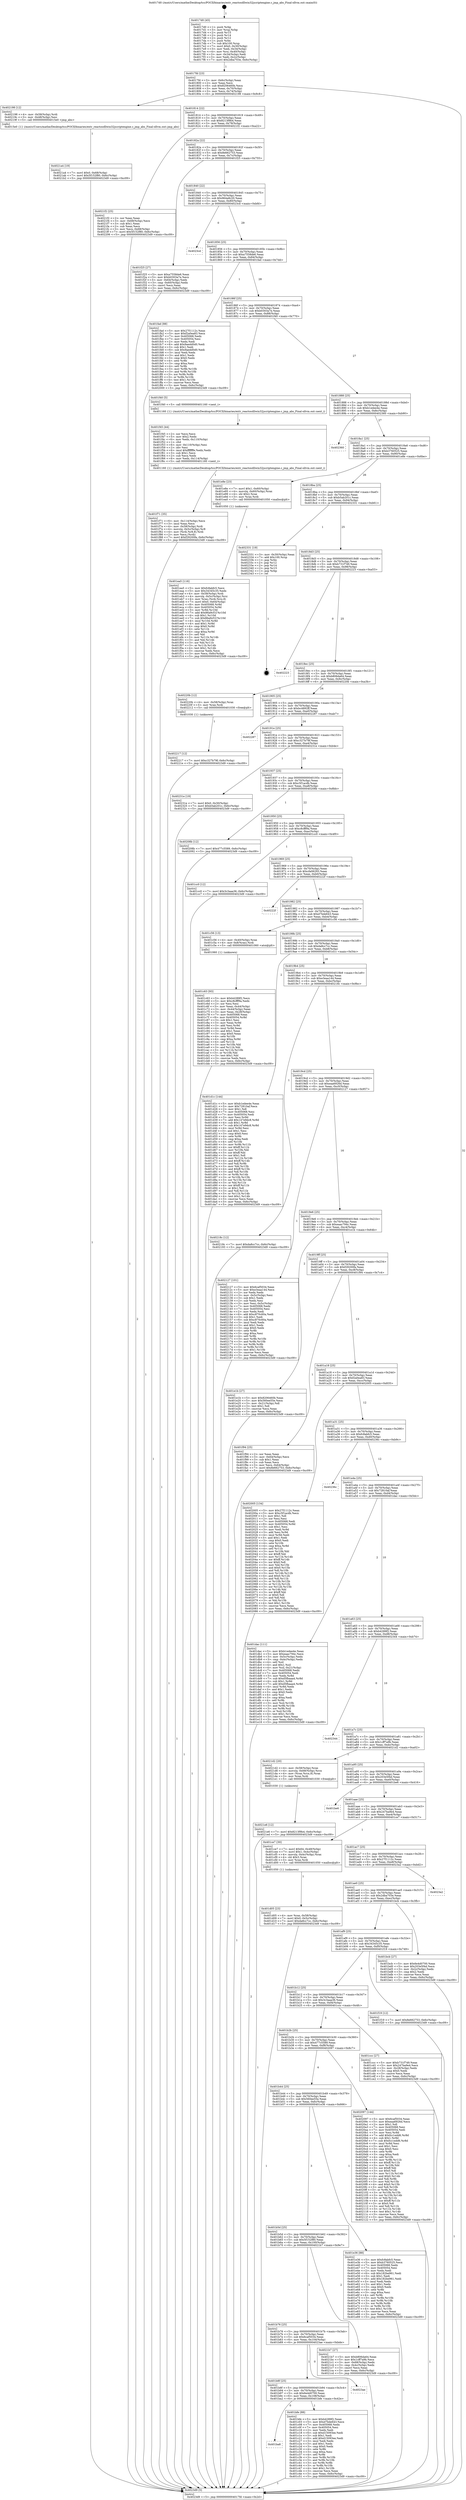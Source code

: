 digraph "0x4017d0" {
  label = "0x4017d0 (/mnt/c/Users/mathe/Desktop/tcc/POCII/binaries/extr_reactosdllwin32jscriptengine.c_jmp_abs_Final-ollvm.out::main(0))"
  labelloc = "t"
  node[shape=record]

  Entry [label="",width=0.3,height=0.3,shape=circle,fillcolor=black,style=filled]
  "0x4017fd" [label="{
     0x4017fd [23]\l
     | [instrs]\l
     &nbsp;&nbsp;0x4017fd \<+3\>: mov -0x6c(%rbp),%eax\l
     &nbsp;&nbsp;0x401800 \<+2\>: mov %eax,%ecx\l
     &nbsp;&nbsp;0x401802 \<+6\>: sub $0x8206460b,%ecx\l
     &nbsp;&nbsp;0x401808 \<+3\>: mov %eax,-0x70(%rbp)\l
     &nbsp;&nbsp;0x40180b \<+3\>: mov %ecx,-0x74(%rbp)\l
     &nbsp;&nbsp;0x40180e \<+6\>: je 0000000000402198 \<main+0x9c8\>\l
  }"]
  "0x402198" [label="{
     0x402198 [12]\l
     | [instrs]\l
     &nbsp;&nbsp;0x402198 \<+4\>: mov -0x58(%rbp),%rdi\l
     &nbsp;&nbsp;0x40219c \<+3\>: mov -0x48(%rbp),%esi\l
     &nbsp;&nbsp;0x40219f \<+5\>: call 00000000004015e0 \<jmp_abs\>\l
     | [calls]\l
     &nbsp;&nbsp;0x4015e0 \{1\} (/mnt/c/Users/mathe/Desktop/tcc/POCII/binaries/extr_reactosdllwin32jscriptengine.c_jmp_abs_Final-ollvm.out::jmp_abs)\l
  }"]
  "0x401814" [label="{
     0x401814 [22]\l
     | [instrs]\l
     &nbsp;&nbsp;0x401814 \<+5\>: jmp 0000000000401819 \<main+0x49\>\l
     &nbsp;&nbsp;0x401819 \<+3\>: mov -0x70(%rbp),%eax\l
     &nbsp;&nbsp;0x40181c \<+5\>: sub $0x8213f9b4,%eax\l
     &nbsp;&nbsp;0x401821 \<+3\>: mov %eax,-0x78(%rbp)\l
     &nbsp;&nbsp;0x401824 \<+6\>: je 00000000004021f2 \<main+0xa22\>\l
  }"]
  Exit [label="",width=0.3,height=0.3,shape=circle,fillcolor=black,style=filled,peripheries=2]
  "0x4021f2" [label="{
     0x4021f2 [25]\l
     | [instrs]\l
     &nbsp;&nbsp;0x4021f2 \<+2\>: xor %eax,%eax\l
     &nbsp;&nbsp;0x4021f4 \<+3\>: mov -0x68(%rbp),%ecx\l
     &nbsp;&nbsp;0x4021f7 \<+3\>: sub $0x1,%eax\l
     &nbsp;&nbsp;0x4021fa \<+2\>: sub %eax,%ecx\l
     &nbsp;&nbsp;0x4021fc \<+3\>: mov %ecx,-0x68(%rbp)\l
     &nbsp;&nbsp;0x4021ff \<+7\>: movl $0x5f152f80,-0x6c(%rbp)\l
     &nbsp;&nbsp;0x402206 \<+5\>: jmp 00000000004023d9 \<main+0xc09\>\l
  }"]
  "0x40182a" [label="{
     0x40182a [22]\l
     | [instrs]\l
     &nbsp;&nbsp;0x40182a \<+5\>: jmp 000000000040182f \<main+0x5f\>\l
     &nbsp;&nbsp;0x40182f \<+3\>: mov -0x70(%rbp),%eax\l
     &nbsp;&nbsp;0x401832 \<+5\>: sub $0x8e662753,%eax\l
     &nbsp;&nbsp;0x401837 \<+3\>: mov %eax,-0x7c(%rbp)\l
     &nbsp;&nbsp;0x40183a \<+6\>: je 0000000000401f25 \<main+0x755\>\l
  }"]
  "0x402217" [label="{
     0x402217 [12]\l
     | [instrs]\l
     &nbsp;&nbsp;0x402217 \<+7\>: movl $0xc327b79f,-0x6c(%rbp)\l
     &nbsp;&nbsp;0x40221e \<+5\>: jmp 00000000004023d9 \<main+0xc09\>\l
  }"]
  "0x401f25" [label="{
     0x401f25 [27]\l
     | [instrs]\l
     &nbsp;&nbsp;0x401f25 \<+5\>: mov $0xa7558de6,%eax\l
     &nbsp;&nbsp;0x401f2a \<+5\>: mov $0xb0303a7e,%ecx\l
     &nbsp;&nbsp;0x401f2f \<+3\>: mov -0x64(%rbp),%edx\l
     &nbsp;&nbsp;0x401f32 \<+3\>: cmp -0x60(%rbp),%edx\l
     &nbsp;&nbsp;0x401f35 \<+3\>: cmovl %ecx,%eax\l
     &nbsp;&nbsp;0x401f38 \<+3\>: mov %eax,-0x6c(%rbp)\l
     &nbsp;&nbsp;0x401f3b \<+5\>: jmp 00000000004023d9 \<main+0xc09\>\l
  }"]
  "0x401840" [label="{
     0x401840 [22]\l
     | [instrs]\l
     &nbsp;&nbsp;0x401840 \<+5\>: jmp 0000000000401845 \<main+0x75\>\l
     &nbsp;&nbsp;0x401845 \<+3\>: mov -0x70(%rbp),%eax\l
     &nbsp;&nbsp;0x401848 \<+5\>: sub $0x964a8c20,%eax\l
     &nbsp;&nbsp;0x40184d \<+3\>: mov %eax,-0x80(%rbp)\l
     &nbsp;&nbsp;0x401850 \<+6\>: je 00000000004023cd \<main+0xbfd\>\l
  }"]
  "0x4021e6" [label="{
     0x4021e6 [12]\l
     | [instrs]\l
     &nbsp;&nbsp;0x4021e6 \<+7\>: movl $0x8213f9b4,-0x6c(%rbp)\l
     &nbsp;&nbsp;0x4021ed \<+5\>: jmp 00000000004023d9 \<main+0xc09\>\l
  }"]
  "0x4023cd" [label="{
     0x4023cd\l
  }", style=dashed]
  "0x401856" [label="{
     0x401856 [25]\l
     | [instrs]\l
     &nbsp;&nbsp;0x401856 \<+5\>: jmp 000000000040185b \<main+0x8b\>\l
     &nbsp;&nbsp;0x40185b \<+3\>: mov -0x70(%rbp),%eax\l
     &nbsp;&nbsp;0x40185e \<+5\>: sub $0xa7558de6,%eax\l
     &nbsp;&nbsp;0x401863 \<+6\>: mov %eax,-0x84(%rbp)\l
     &nbsp;&nbsp;0x401869 \<+6\>: je 0000000000401fad \<main+0x7dd\>\l
  }"]
  "0x4021a4" [label="{
     0x4021a4 [19]\l
     | [instrs]\l
     &nbsp;&nbsp;0x4021a4 \<+7\>: movl $0x0,-0x68(%rbp)\l
     &nbsp;&nbsp;0x4021ab \<+7\>: movl $0x5f152f80,-0x6c(%rbp)\l
     &nbsp;&nbsp;0x4021b2 \<+5\>: jmp 00000000004023d9 \<main+0xc09\>\l
  }"]
  "0x401fad" [label="{
     0x401fad [88]\l
     | [instrs]\l
     &nbsp;&nbsp;0x401fad \<+5\>: mov $0x27f1112c,%eax\l
     &nbsp;&nbsp;0x401fb2 \<+5\>: mov $0xf2a0ea83,%ecx\l
     &nbsp;&nbsp;0x401fb7 \<+7\>: mov 0x405068,%edx\l
     &nbsp;&nbsp;0x401fbe \<+7\>: mov 0x405054,%esi\l
     &nbsp;&nbsp;0x401fc5 \<+2\>: mov %edx,%edi\l
     &nbsp;&nbsp;0x401fc7 \<+6\>: add $0x9aedd0d0,%edi\l
     &nbsp;&nbsp;0x401fcd \<+3\>: sub $0x1,%edi\l
     &nbsp;&nbsp;0x401fd0 \<+6\>: sub $0x9aedd0d0,%edi\l
     &nbsp;&nbsp;0x401fd6 \<+3\>: imul %edi,%edx\l
     &nbsp;&nbsp;0x401fd9 \<+3\>: and $0x1,%edx\l
     &nbsp;&nbsp;0x401fdc \<+3\>: cmp $0x0,%edx\l
     &nbsp;&nbsp;0x401fdf \<+4\>: sete %r8b\l
     &nbsp;&nbsp;0x401fe3 \<+3\>: cmp $0xa,%esi\l
     &nbsp;&nbsp;0x401fe6 \<+4\>: setl %r9b\l
     &nbsp;&nbsp;0x401fea \<+3\>: mov %r8b,%r10b\l
     &nbsp;&nbsp;0x401fed \<+3\>: and %r9b,%r10b\l
     &nbsp;&nbsp;0x401ff0 \<+3\>: xor %r9b,%r8b\l
     &nbsp;&nbsp;0x401ff3 \<+3\>: or %r8b,%r10b\l
     &nbsp;&nbsp;0x401ff6 \<+4\>: test $0x1,%r10b\l
     &nbsp;&nbsp;0x401ffa \<+3\>: cmovne %ecx,%eax\l
     &nbsp;&nbsp;0x401ffd \<+3\>: mov %eax,-0x6c(%rbp)\l
     &nbsp;&nbsp;0x402000 \<+5\>: jmp 00000000004023d9 \<main+0xc09\>\l
  }"]
  "0x40186f" [label="{
     0x40186f [25]\l
     | [instrs]\l
     &nbsp;&nbsp;0x40186f \<+5\>: jmp 0000000000401874 \<main+0xa4\>\l
     &nbsp;&nbsp;0x401874 \<+3\>: mov -0x70(%rbp),%eax\l
     &nbsp;&nbsp;0x401877 \<+5\>: sub $0xb0303a7e,%eax\l
     &nbsp;&nbsp;0x40187c \<+6\>: mov %eax,-0x88(%rbp)\l
     &nbsp;&nbsp;0x401882 \<+6\>: je 0000000000401f40 \<main+0x770\>\l
  }"]
  "0x401f71" [label="{
     0x401f71 [35]\l
     | [instrs]\l
     &nbsp;&nbsp;0x401f71 \<+6\>: mov -0x114(%rbp),%ecx\l
     &nbsp;&nbsp;0x401f77 \<+3\>: imul %eax,%ecx\l
     &nbsp;&nbsp;0x401f7a \<+4\>: mov -0x58(%rbp),%rdi\l
     &nbsp;&nbsp;0x401f7e \<+4\>: movslq -0x5c(%rbp),%r8\l
     &nbsp;&nbsp;0x401f82 \<+4\>: mov (%rdi,%r8,8),%rdi\l
     &nbsp;&nbsp;0x401f86 \<+2\>: mov %ecx,(%rdi)\l
     &nbsp;&nbsp;0x401f88 \<+7\>: movl $0xf29200fa,-0x6c(%rbp)\l
     &nbsp;&nbsp;0x401f8f \<+5\>: jmp 00000000004023d9 \<main+0xc09\>\l
  }"]
  "0x401f40" [label="{
     0x401f40 [5]\l
     | [instrs]\l
     &nbsp;&nbsp;0x401f40 \<+5\>: call 0000000000401160 \<next_i\>\l
     | [calls]\l
     &nbsp;&nbsp;0x401160 \{1\} (/mnt/c/Users/mathe/Desktop/tcc/POCII/binaries/extr_reactosdllwin32jscriptengine.c_jmp_abs_Final-ollvm.out::next_i)\l
  }"]
  "0x401888" [label="{
     0x401888 [25]\l
     | [instrs]\l
     &nbsp;&nbsp;0x401888 \<+5\>: jmp 000000000040188d \<main+0xbd\>\l
     &nbsp;&nbsp;0x40188d \<+3\>: mov -0x70(%rbp),%eax\l
     &nbsp;&nbsp;0x401890 \<+5\>: sub $0xb1edee4e,%eax\l
     &nbsp;&nbsp;0x401895 \<+6\>: mov %eax,-0x8c(%rbp)\l
     &nbsp;&nbsp;0x40189b \<+6\>: je 0000000000402360 \<main+0xb90\>\l
  }"]
  "0x401f45" [label="{
     0x401f45 [44]\l
     | [instrs]\l
     &nbsp;&nbsp;0x401f45 \<+2\>: xor %ecx,%ecx\l
     &nbsp;&nbsp;0x401f47 \<+5\>: mov $0x2,%edx\l
     &nbsp;&nbsp;0x401f4c \<+6\>: mov %edx,-0x110(%rbp)\l
     &nbsp;&nbsp;0x401f52 \<+1\>: cltd\l
     &nbsp;&nbsp;0x401f53 \<+6\>: mov -0x110(%rbp),%esi\l
     &nbsp;&nbsp;0x401f59 \<+2\>: idiv %esi\l
     &nbsp;&nbsp;0x401f5b \<+6\>: imul $0xfffffffe,%edx,%edx\l
     &nbsp;&nbsp;0x401f61 \<+3\>: sub $0x1,%ecx\l
     &nbsp;&nbsp;0x401f64 \<+2\>: sub %ecx,%edx\l
     &nbsp;&nbsp;0x401f66 \<+6\>: mov %edx,-0x114(%rbp)\l
     &nbsp;&nbsp;0x401f6c \<+5\>: call 0000000000401160 \<next_i\>\l
     | [calls]\l
     &nbsp;&nbsp;0x401160 \{1\} (/mnt/c/Users/mathe/Desktop/tcc/POCII/binaries/extr_reactosdllwin32jscriptengine.c_jmp_abs_Final-ollvm.out::next_i)\l
  }"]
  "0x402360" [label="{
     0x402360\l
  }", style=dashed]
  "0x4018a1" [label="{
     0x4018a1 [25]\l
     | [instrs]\l
     &nbsp;&nbsp;0x4018a1 \<+5\>: jmp 00000000004018a6 \<main+0xd6\>\l
     &nbsp;&nbsp;0x4018a6 \<+3\>: mov -0x70(%rbp),%eax\l
     &nbsp;&nbsp;0x4018a9 \<+5\>: sub $0xb3760525,%eax\l
     &nbsp;&nbsp;0x4018ae \<+6\>: mov %eax,-0x90(%rbp)\l
     &nbsp;&nbsp;0x4018b4 \<+6\>: je 0000000000401e8e \<main+0x6be\>\l
  }"]
  "0x401ea5" [label="{
     0x401ea5 [116]\l
     | [instrs]\l
     &nbsp;&nbsp;0x401ea5 \<+5\>: mov $0xfc8abfc5,%ecx\l
     &nbsp;&nbsp;0x401eaa \<+5\>: mov $0x34345c35,%edx\l
     &nbsp;&nbsp;0x401eaf \<+4\>: mov -0x58(%rbp),%rdi\l
     &nbsp;&nbsp;0x401eb3 \<+4\>: movslq -0x5c(%rbp),%rsi\l
     &nbsp;&nbsp;0x401eb7 \<+4\>: mov %rax,(%rdi,%rsi,8)\l
     &nbsp;&nbsp;0x401ebb \<+7\>: movl $0x0,-0x64(%rbp)\l
     &nbsp;&nbsp;0x401ec2 \<+8\>: mov 0x405068,%r8d\l
     &nbsp;&nbsp;0x401eca \<+8\>: mov 0x405054,%r9d\l
     &nbsp;&nbsp;0x401ed2 \<+3\>: mov %r8d,%r10d\l
     &nbsp;&nbsp;0x401ed5 \<+7\>: add $0x86a9cf1f,%r10d\l
     &nbsp;&nbsp;0x401edc \<+4\>: sub $0x1,%r10d\l
     &nbsp;&nbsp;0x401ee0 \<+7\>: sub $0x86a9cf1f,%r10d\l
     &nbsp;&nbsp;0x401ee7 \<+4\>: imul %r10d,%r8d\l
     &nbsp;&nbsp;0x401eeb \<+4\>: and $0x1,%r8d\l
     &nbsp;&nbsp;0x401eef \<+4\>: cmp $0x0,%r8d\l
     &nbsp;&nbsp;0x401ef3 \<+4\>: sete %r11b\l
     &nbsp;&nbsp;0x401ef7 \<+4\>: cmp $0xa,%r9d\l
     &nbsp;&nbsp;0x401efb \<+3\>: setl %bl\l
     &nbsp;&nbsp;0x401efe \<+3\>: mov %r11b,%r14b\l
     &nbsp;&nbsp;0x401f01 \<+3\>: and %bl,%r14b\l
     &nbsp;&nbsp;0x401f04 \<+3\>: xor %bl,%r11b\l
     &nbsp;&nbsp;0x401f07 \<+3\>: or %r11b,%r14b\l
     &nbsp;&nbsp;0x401f0a \<+4\>: test $0x1,%r14b\l
     &nbsp;&nbsp;0x401f0e \<+3\>: cmovne %edx,%ecx\l
     &nbsp;&nbsp;0x401f11 \<+3\>: mov %ecx,-0x6c(%rbp)\l
     &nbsp;&nbsp;0x401f14 \<+5\>: jmp 00000000004023d9 \<main+0xc09\>\l
  }"]
  "0x401e8e" [label="{
     0x401e8e [23]\l
     | [instrs]\l
     &nbsp;&nbsp;0x401e8e \<+7\>: movl $0x1,-0x60(%rbp)\l
     &nbsp;&nbsp;0x401e95 \<+4\>: movslq -0x60(%rbp),%rax\l
     &nbsp;&nbsp;0x401e99 \<+4\>: shl $0x2,%rax\l
     &nbsp;&nbsp;0x401e9d \<+3\>: mov %rax,%rdi\l
     &nbsp;&nbsp;0x401ea0 \<+5\>: call 0000000000401050 \<malloc@plt\>\l
     | [calls]\l
     &nbsp;&nbsp;0x401050 \{1\} (unknown)\l
  }"]
  "0x4018ba" [label="{
     0x4018ba [25]\l
     | [instrs]\l
     &nbsp;&nbsp;0x4018ba \<+5\>: jmp 00000000004018bf \<main+0xef\>\l
     &nbsp;&nbsp;0x4018bf \<+3\>: mov -0x70(%rbp),%eax\l
     &nbsp;&nbsp;0x4018c2 \<+5\>: sub $0xb5ab201c,%eax\l
     &nbsp;&nbsp;0x4018c7 \<+6\>: mov %eax,-0x94(%rbp)\l
     &nbsp;&nbsp;0x4018cd \<+6\>: je 0000000000402331 \<main+0xb61\>\l
  }"]
  "0x401d05" [label="{
     0x401d05 [23]\l
     | [instrs]\l
     &nbsp;&nbsp;0x401d05 \<+4\>: mov %rax,-0x58(%rbp)\l
     &nbsp;&nbsp;0x401d09 \<+7\>: movl $0x0,-0x5c(%rbp)\l
     &nbsp;&nbsp;0x401d10 \<+7\>: movl $0xda8cc7cc,-0x6c(%rbp)\l
     &nbsp;&nbsp;0x401d17 \<+5\>: jmp 00000000004023d9 \<main+0xc09\>\l
  }"]
  "0x402331" [label="{
     0x402331 [19]\l
     | [instrs]\l
     &nbsp;&nbsp;0x402331 \<+3\>: mov -0x30(%rbp),%eax\l
     &nbsp;&nbsp;0x402334 \<+7\>: add $0x100,%rsp\l
     &nbsp;&nbsp;0x40233b \<+1\>: pop %rbx\l
     &nbsp;&nbsp;0x40233c \<+2\>: pop %r12\l
     &nbsp;&nbsp;0x40233e \<+2\>: pop %r14\l
     &nbsp;&nbsp;0x402340 \<+2\>: pop %r15\l
     &nbsp;&nbsp;0x402342 \<+1\>: pop %rbp\l
     &nbsp;&nbsp;0x402343 \<+1\>: ret\l
  }"]
  "0x4018d3" [label="{
     0x4018d3 [25]\l
     | [instrs]\l
     &nbsp;&nbsp;0x4018d3 \<+5\>: jmp 00000000004018d8 \<main+0x108\>\l
     &nbsp;&nbsp;0x4018d8 \<+3\>: mov -0x70(%rbp),%eax\l
     &nbsp;&nbsp;0x4018db \<+5\>: sub $0xb731f749,%eax\l
     &nbsp;&nbsp;0x4018e0 \<+6\>: mov %eax,-0x98(%rbp)\l
     &nbsp;&nbsp;0x4018e6 \<+6\>: je 0000000000402223 \<main+0xa53\>\l
  }"]
  "0x401c63" [label="{
     0x401c63 [93]\l
     | [instrs]\l
     &nbsp;&nbsp;0x401c63 \<+5\>: mov $0xb4289f2,%ecx\l
     &nbsp;&nbsp;0x401c68 \<+5\>: mov $0xc8cfff9a,%edx\l
     &nbsp;&nbsp;0x401c6d \<+2\>: xor %esi,%esi\l
     &nbsp;&nbsp;0x401c6f \<+3\>: mov %eax,-0x44(%rbp)\l
     &nbsp;&nbsp;0x401c72 \<+3\>: mov -0x44(%rbp),%eax\l
     &nbsp;&nbsp;0x401c75 \<+3\>: mov %eax,-0x28(%rbp)\l
     &nbsp;&nbsp;0x401c78 \<+7\>: mov 0x405068,%eax\l
     &nbsp;&nbsp;0x401c7f \<+8\>: mov 0x405054,%r8d\l
     &nbsp;&nbsp;0x401c87 \<+3\>: sub $0x1,%esi\l
     &nbsp;&nbsp;0x401c8a \<+3\>: mov %eax,%r9d\l
     &nbsp;&nbsp;0x401c8d \<+3\>: add %esi,%r9d\l
     &nbsp;&nbsp;0x401c90 \<+4\>: imul %r9d,%eax\l
     &nbsp;&nbsp;0x401c94 \<+3\>: and $0x1,%eax\l
     &nbsp;&nbsp;0x401c97 \<+3\>: cmp $0x0,%eax\l
     &nbsp;&nbsp;0x401c9a \<+4\>: sete %r10b\l
     &nbsp;&nbsp;0x401c9e \<+4\>: cmp $0xa,%r8d\l
     &nbsp;&nbsp;0x401ca2 \<+4\>: setl %r11b\l
     &nbsp;&nbsp;0x401ca6 \<+3\>: mov %r10b,%bl\l
     &nbsp;&nbsp;0x401ca9 \<+3\>: and %r11b,%bl\l
     &nbsp;&nbsp;0x401cac \<+3\>: xor %r11b,%r10b\l
     &nbsp;&nbsp;0x401caf \<+3\>: or %r10b,%bl\l
     &nbsp;&nbsp;0x401cb2 \<+3\>: test $0x1,%bl\l
     &nbsp;&nbsp;0x401cb5 \<+3\>: cmovne %edx,%ecx\l
     &nbsp;&nbsp;0x401cb8 \<+3\>: mov %ecx,-0x6c(%rbp)\l
     &nbsp;&nbsp;0x401cbb \<+5\>: jmp 00000000004023d9 \<main+0xc09\>\l
  }"]
  "0x402223" [label="{
     0x402223\l
  }", style=dashed]
  "0x4018ec" [label="{
     0x4018ec [25]\l
     | [instrs]\l
     &nbsp;&nbsp;0x4018ec \<+5\>: jmp 00000000004018f1 \<main+0x121\>\l
     &nbsp;&nbsp;0x4018f1 \<+3\>: mov -0x70(%rbp),%eax\l
     &nbsp;&nbsp;0x4018f4 \<+5\>: sub $0xb806da64,%eax\l
     &nbsp;&nbsp;0x4018f9 \<+6\>: mov %eax,-0x9c(%rbp)\l
     &nbsp;&nbsp;0x4018ff \<+6\>: je 000000000040220b \<main+0xa3b\>\l
  }"]
  "0x401ba8" [label="{
     0x401ba8\l
  }", style=dashed]
  "0x40220b" [label="{
     0x40220b [12]\l
     | [instrs]\l
     &nbsp;&nbsp;0x40220b \<+4\>: mov -0x58(%rbp),%rax\l
     &nbsp;&nbsp;0x40220f \<+3\>: mov %rax,%rdi\l
     &nbsp;&nbsp;0x402212 \<+5\>: call 0000000000401030 \<free@plt\>\l
     | [calls]\l
     &nbsp;&nbsp;0x401030 \{1\} (unknown)\l
  }"]
  "0x401905" [label="{
     0x401905 [25]\l
     | [instrs]\l
     &nbsp;&nbsp;0x401905 \<+5\>: jmp 000000000040190a \<main+0x13a\>\l
     &nbsp;&nbsp;0x40190a \<+3\>: mov -0x70(%rbp),%eax\l
     &nbsp;&nbsp;0x40190d \<+5\>: sub $0xbc4892ff,%eax\l
     &nbsp;&nbsp;0x401912 \<+6\>: mov %eax,-0xa0(%rbp)\l
     &nbsp;&nbsp;0x401918 \<+6\>: je 0000000000402287 \<main+0xab7\>\l
  }"]
  "0x401bfe" [label="{
     0x401bfe [88]\l
     | [instrs]\l
     &nbsp;&nbsp;0x401bfe \<+5\>: mov $0xb4289f2,%eax\l
     &nbsp;&nbsp;0x401c03 \<+5\>: mov $0xd7bde643,%ecx\l
     &nbsp;&nbsp;0x401c08 \<+7\>: mov 0x405068,%edx\l
     &nbsp;&nbsp;0x401c0f \<+7\>: mov 0x405054,%esi\l
     &nbsp;&nbsp;0x401c16 \<+2\>: mov %edx,%edi\l
     &nbsp;&nbsp;0x401c18 \<+6\>: sub $0xd15093ee,%edi\l
     &nbsp;&nbsp;0x401c1e \<+3\>: sub $0x1,%edi\l
     &nbsp;&nbsp;0x401c21 \<+6\>: add $0xd15093ee,%edi\l
     &nbsp;&nbsp;0x401c27 \<+3\>: imul %edi,%edx\l
     &nbsp;&nbsp;0x401c2a \<+3\>: and $0x1,%edx\l
     &nbsp;&nbsp;0x401c2d \<+3\>: cmp $0x0,%edx\l
     &nbsp;&nbsp;0x401c30 \<+4\>: sete %r8b\l
     &nbsp;&nbsp;0x401c34 \<+3\>: cmp $0xa,%esi\l
     &nbsp;&nbsp;0x401c37 \<+4\>: setl %r9b\l
     &nbsp;&nbsp;0x401c3b \<+3\>: mov %r8b,%r10b\l
     &nbsp;&nbsp;0x401c3e \<+3\>: and %r9b,%r10b\l
     &nbsp;&nbsp;0x401c41 \<+3\>: xor %r9b,%r8b\l
     &nbsp;&nbsp;0x401c44 \<+3\>: or %r8b,%r10b\l
     &nbsp;&nbsp;0x401c47 \<+4\>: test $0x1,%r10b\l
     &nbsp;&nbsp;0x401c4b \<+3\>: cmovne %ecx,%eax\l
     &nbsp;&nbsp;0x401c4e \<+3\>: mov %eax,-0x6c(%rbp)\l
     &nbsp;&nbsp;0x401c51 \<+5\>: jmp 00000000004023d9 \<main+0xc09\>\l
  }"]
  "0x402287" [label="{
     0x402287\l
  }", style=dashed]
  "0x40191e" [label="{
     0x40191e [25]\l
     | [instrs]\l
     &nbsp;&nbsp;0x40191e \<+5\>: jmp 0000000000401923 \<main+0x153\>\l
     &nbsp;&nbsp;0x401923 \<+3\>: mov -0x70(%rbp),%eax\l
     &nbsp;&nbsp;0x401926 \<+5\>: sub $0xc327b79f,%eax\l
     &nbsp;&nbsp;0x40192b \<+6\>: mov %eax,-0xa4(%rbp)\l
     &nbsp;&nbsp;0x401931 \<+6\>: je 000000000040231e \<main+0xb4e\>\l
  }"]
  "0x401b8f" [label="{
     0x401b8f [25]\l
     | [instrs]\l
     &nbsp;&nbsp;0x401b8f \<+5\>: jmp 0000000000401b94 \<main+0x3c4\>\l
     &nbsp;&nbsp;0x401b94 \<+3\>: mov -0x70(%rbp),%eax\l
     &nbsp;&nbsp;0x401b97 \<+5\>: sub $0x6e4d0700,%eax\l
     &nbsp;&nbsp;0x401b9c \<+6\>: mov %eax,-0x108(%rbp)\l
     &nbsp;&nbsp;0x401ba2 \<+6\>: je 0000000000401bfe \<main+0x42e\>\l
  }"]
  "0x40231e" [label="{
     0x40231e [19]\l
     | [instrs]\l
     &nbsp;&nbsp;0x40231e \<+7\>: movl $0x0,-0x30(%rbp)\l
     &nbsp;&nbsp;0x402325 \<+7\>: movl $0xb5ab201c,-0x6c(%rbp)\l
     &nbsp;&nbsp;0x40232c \<+5\>: jmp 00000000004023d9 \<main+0xc09\>\l
  }"]
  "0x401937" [label="{
     0x401937 [25]\l
     | [instrs]\l
     &nbsp;&nbsp;0x401937 \<+5\>: jmp 000000000040193c \<main+0x16c\>\l
     &nbsp;&nbsp;0x40193c \<+3\>: mov -0x70(%rbp),%eax\l
     &nbsp;&nbsp;0x40193f \<+5\>: sub $0xc5f1acdb,%eax\l
     &nbsp;&nbsp;0x401944 \<+6\>: mov %eax,-0xa8(%rbp)\l
     &nbsp;&nbsp;0x40194a \<+6\>: je 000000000040208b \<main+0x8bb\>\l
  }"]
  "0x4023ae" [label="{
     0x4023ae\l
  }", style=dashed]
  "0x40208b" [label="{
     0x40208b [12]\l
     | [instrs]\l
     &nbsp;&nbsp;0x40208b \<+7\>: movl $0x477c5589,-0x6c(%rbp)\l
     &nbsp;&nbsp;0x402092 \<+5\>: jmp 00000000004023d9 \<main+0xc09\>\l
  }"]
  "0x401950" [label="{
     0x401950 [25]\l
     | [instrs]\l
     &nbsp;&nbsp;0x401950 \<+5\>: jmp 0000000000401955 \<main+0x185\>\l
     &nbsp;&nbsp;0x401955 \<+3\>: mov -0x70(%rbp),%eax\l
     &nbsp;&nbsp;0x401958 \<+5\>: sub $0xc8cfff9a,%eax\l
     &nbsp;&nbsp;0x40195d \<+6\>: mov %eax,-0xac(%rbp)\l
     &nbsp;&nbsp;0x401963 \<+6\>: je 0000000000401cc0 \<main+0x4f0\>\l
  }"]
  "0x401b76" [label="{
     0x401b76 [25]\l
     | [instrs]\l
     &nbsp;&nbsp;0x401b76 \<+5\>: jmp 0000000000401b7b \<main+0x3ab\>\l
     &nbsp;&nbsp;0x401b7b \<+3\>: mov -0x70(%rbp),%eax\l
     &nbsp;&nbsp;0x401b7e \<+5\>: sub $0x6caf5034,%eax\l
     &nbsp;&nbsp;0x401b83 \<+6\>: mov %eax,-0x104(%rbp)\l
     &nbsp;&nbsp;0x401b89 \<+6\>: je 00000000004023ae \<main+0xbde\>\l
  }"]
  "0x401cc0" [label="{
     0x401cc0 [12]\l
     | [instrs]\l
     &nbsp;&nbsp;0x401cc0 \<+7\>: movl $0x3c3aaa36,-0x6c(%rbp)\l
     &nbsp;&nbsp;0x401cc7 \<+5\>: jmp 00000000004023d9 \<main+0xc09\>\l
  }"]
  "0x401969" [label="{
     0x401969 [25]\l
     | [instrs]\l
     &nbsp;&nbsp;0x401969 \<+5\>: jmp 000000000040196e \<main+0x19e\>\l
     &nbsp;&nbsp;0x40196e \<+3\>: mov -0x70(%rbp),%eax\l
     &nbsp;&nbsp;0x401971 \<+5\>: sub $0xcfa06293,%eax\l
     &nbsp;&nbsp;0x401976 \<+6\>: mov %eax,-0xb0(%rbp)\l
     &nbsp;&nbsp;0x40197c \<+6\>: je 000000000040222f \<main+0xa5f\>\l
  }"]
  "0x4021b7" [label="{
     0x4021b7 [27]\l
     | [instrs]\l
     &nbsp;&nbsp;0x4021b7 \<+5\>: mov $0xb806da64,%eax\l
     &nbsp;&nbsp;0x4021bc \<+5\>: mov $0x1cff7a9b,%ecx\l
     &nbsp;&nbsp;0x4021c1 \<+3\>: mov -0x68(%rbp),%edx\l
     &nbsp;&nbsp;0x4021c4 \<+3\>: cmp -0x4c(%rbp),%edx\l
     &nbsp;&nbsp;0x4021c7 \<+3\>: cmovl %ecx,%eax\l
     &nbsp;&nbsp;0x4021ca \<+3\>: mov %eax,-0x6c(%rbp)\l
     &nbsp;&nbsp;0x4021cd \<+5\>: jmp 00000000004023d9 \<main+0xc09\>\l
  }"]
  "0x40222f" [label="{
     0x40222f\l
  }", style=dashed]
  "0x401982" [label="{
     0x401982 [25]\l
     | [instrs]\l
     &nbsp;&nbsp;0x401982 \<+5\>: jmp 0000000000401987 \<main+0x1b7\>\l
     &nbsp;&nbsp;0x401987 \<+3\>: mov -0x70(%rbp),%eax\l
     &nbsp;&nbsp;0x40198a \<+5\>: sub $0xd7bde643,%eax\l
     &nbsp;&nbsp;0x40198f \<+6\>: mov %eax,-0xb4(%rbp)\l
     &nbsp;&nbsp;0x401995 \<+6\>: je 0000000000401c56 \<main+0x486\>\l
  }"]
  "0x401b5d" [label="{
     0x401b5d [25]\l
     | [instrs]\l
     &nbsp;&nbsp;0x401b5d \<+5\>: jmp 0000000000401b62 \<main+0x392\>\l
     &nbsp;&nbsp;0x401b62 \<+3\>: mov -0x70(%rbp),%eax\l
     &nbsp;&nbsp;0x401b65 \<+5\>: sub $0x5f152f80,%eax\l
     &nbsp;&nbsp;0x401b6a \<+6\>: mov %eax,-0x100(%rbp)\l
     &nbsp;&nbsp;0x401b70 \<+6\>: je 00000000004021b7 \<main+0x9e7\>\l
  }"]
  "0x401c56" [label="{
     0x401c56 [13]\l
     | [instrs]\l
     &nbsp;&nbsp;0x401c56 \<+4\>: mov -0x40(%rbp),%rax\l
     &nbsp;&nbsp;0x401c5a \<+4\>: mov 0x8(%rax),%rdi\l
     &nbsp;&nbsp;0x401c5e \<+5\>: call 0000000000401060 \<atoi@plt\>\l
     | [calls]\l
     &nbsp;&nbsp;0x401060 \{1\} (unknown)\l
  }"]
  "0x40199b" [label="{
     0x40199b [25]\l
     | [instrs]\l
     &nbsp;&nbsp;0x40199b \<+5\>: jmp 00000000004019a0 \<main+0x1d0\>\l
     &nbsp;&nbsp;0x4019a0 \<+3\>: mov -0x70(%rbp),%eax\l
     &nbsp;&nbsp;0x4019a3 \<+5\>: sub $0xda8cc7cc,%eax\l
     &nbsp;&nbsp;0x4019a8 \<+6\>: mov %eax,-0xb8(%rbp)\l
     &nbsp;&nbsp;0x4019ae \<+6\>: je 0000000000401d1c \<main+0x54c\>\l
  }"]
  "0x401e36" [label="{
     0x401e36 [88]\l
     | [instrs]\l
     &nbsp;&nbsp;0x401e36 \<+5\>: mov $0xfc8abfc5,%eax\l
     &nbsp;&nbsp;0x401e3b \<+5\>: mov $0xb3760525,%ecx\l
     &nbsp;&nbsp;0x401e40 \<+7\>: mov 0x405068,%edx\l
     &nbsp;&nbsp;0x401e47 \<+7\>: mov 0x405054,%esi\l
     &nbsp;&nbsp;0x401e4e \<+2\>: mov %edx,%edi\l
     &nbsp;&nbsp;0x401e50 \<+6\>: sub $0x182be961,%edi\l
     &nbsp;&nbsp;0x401e56 \<+3\>: sub $0x1,%edi\l
     &nbsp;&nbsp;0x401e59 \<+6\>: add $0x182be961,%edi\l
     &nbsp;&nbsp;0x401e5f \<+3\>: imul %edi,%edx\l
     &nbsp;&nbsp;0x401e62 \<+3\>: and $0x1,%edx\l
     &nbsp;&nbsp;0x401e65 \<+3\>: cmp $0x0,%edx\l
     &nbsp;&nbsp;0x401e68 \<+4\>: sete %r8b\l
     &nbsp;&nbsp;0x401e6c \<+3\>: cmp $0xa,%esi\l
     &nbsp;&nbsp;0x401e6f \<+4\>: setl %r9b\l
     &nbsp;&nbsp;0x401e73 \<+3\>: mov %r8b,%r10b\l
     &nbsp;&nbsp;0x401e76 \<+3\>: and %r9b,%r10b\l
     &nbsp;&nbsp;0x401e79 \<+3\>: xor %r9b,%r8b\l
     &nbsp;&nbsp;0x401e7c \<+3\>: or %r8b,%r10b\l
     &nbsp;&nbsp;0x401e7f \<+4\>: test $0x1,%r10b\l
     &nbsp;&nbsp;0x401e83 \<+3\>: cmovne %ecx,%eax\l
     &nbsp;&nbsp;0x401e86 \<+3\>: mov %eax,-0x6c(%rbp)\l
     &nbsp;&nbsp;0x401e89 \<+5\>: jmp 00000000004023d9 \<main+0xc09\>\l
  }"]
  "0x401d1c" [label="{
     0x401d1c [144]\l
     | [instrs]\l
     &nbsp;&nbsp;0x401d1c \<+5\>: mov $0xb1edee4e,%eax\l
     &nbsp;&nbsp;0x401d21 \<+5\>: mov $0x72810af,%ecx\l
     &nbsp;&nbsp;0x401d26 \<+2\>: mov $0x1,%dl\l
     &nbsp;&nbsp;0x401d28 \<+7\>: mov 0x405068,%esi\l
     &nbsp;&nbsp;0x401d2f \<+7\>: mov 0x405054,%edi\l
     &nbsp;&nbsp;0x401d36 \<+3\>: mov %esi,%r8d\l
     &nbsp;&nbsp;0x401d39 \<+7\>: add $0x147e9dc8,%r8d\l
     &nbsp;&nbsp;0x401d40 \<+4\>: sub $0x1,%r8d\l
     &nbsp;&nbsp;0x401d44 \<+7\>: sub $0x147e9dc8,%r8d\l
     &nbsp;&nbsp;0x401d4b \<+4\>: imul %r8d,%esi\l
     &nbsp;&nbsp;0x401d4f \<+3\>: and $0x1,%esi\l
     &nbsp;&nbsp;0x401d52 \<+3\>: cmp $0x0,%esi\l
     &nbsp;&nbsp;0x401d55 \<+4\>: sete %r9b\l
     &nbsp;&nbsp;0x401d59 \<+3\>: cmp $0xa,%edi\l
     &nbsp;&nbsp;0x401d5c \<+4\>: setl %r10b\l
     &nbsp;&nbsp;0x401d60 \<+3\>: mov %r9b,%r11b\l
     &nbsp;&nbsp;0x401d63 \<+4\>: xor $0xff,%r11b\l
     &nbsp;&nbsp;0x401d67 \<+3\>: mov %r10b,%bl\l
     &nbsp;&nbsp;0x401d6a \<+3\>: xor $0xff,%bl\l
     &nbsp;&nbsp;0x401d6d \<+3\>: xor $0x1,%dl\l
     &nbsp;&nbsp;0x401d70 \<+3\>: mov %r11b,%r14b\l
     &nbsp;&nbsp;0x401d73 \<+4\>: and $0xff,%r14b\l
     &nbsp;&nbsp;0x401d77 \<+3\>: and %dl,%r9b\l
     &nbsp;&nbsp;0x401d7a \<+3\>: mov %bl,%r15b\l
     &nbsp;&nbsp;0x401d7d \<+4\>: and $0xff,%r15b\l
     &nbsp;&nbsp;0x401d81 \<+3\>: and %dl,%r10b\l
     &nbsp;&nbsp;0x401d84 \<+3\>: or %r9b,%r14b\l
     &nbsp;&nbsp;0x401d87 \<+3\>: or %r10b,%r15b\l
     &nbsp;&nbsp;0x401d8a \<+3\>: xor %r15b,%r14b\l
     &nbsp;&nbsp;0x401d8d \<+3\>: or %bl,%r11b\l
     &nbsp;&nbsp;0x401d90 \<+4\>: xor $0xff,%r11b\l
     &nbsp;&nbsp;0x401d94 \<+3\>: or $0x1,%dl\l
     &nbsp;&nbsp;0x401d97 \<+3\>: and %dl,%r11b\l
     &nbsp;&nbsp;0x401d9a \<+3\>: or %r11b,%r14b\l
     &nbsp;&nbsp;0x401d9d \<+4\>: test $0x1,%r14b\l
     &nbsp;&nbsp;0x401da1 \<+3\>: cmovne %ecx,%eax\l
     &nbsp;&nbsp;0x401da4 \<+3\>: mov %eax,-0x6c(%rbp)\l
     &nbsp;&nbsp;0x401da7 \<+5\>: jmp 00000000004023d9 \<main+0xc09\>\l
  }"]
  "0x4019b4" [label="{
     0x4019b4 [25]\l
     | [instrs]\l
     &nbsp;&nbsp;0x4019b4 \<+5\>: jmp 00000000004019b9 \<main+0x1e9\>\l
     &nbsp;&nbsp;0x4019b9 \<+3\>: mov -0x70(%rbp),%eax\l
     &nbsp;&nbsp;0x4019bc \<+5\>: sub $0xe3eaa144,%eax\l
     &nbsp;&nbsp;0x4019c1 \<+6\>: mov %eax,-0xbc(%rbp)\l
     &nbsp;&nbsp;0x4019c7 \<+6\>: je 000000000040218c \<main+0x9bc\>\l
  }"]
  "0x401b44" [label="{
     0x401b44 [25]\l
     | [instrs]\l
     &nbsp;&nbsp;0x401b44 \<+5\>: jmp 0000000000401b49 \<main+0x379\>\l
     &nbsp;&nbsp;0x401b49 \<+3\>: mov -0x70(%rbp),%eax\l
     &nbsp;&nbsp;0x401b4c \<+5\>: sub $0x560ee55e,%eax\l
     &nbsp;&nbsp;0x401b51 \<+6\>: mov %eax,-0xfc(%rbp)\l
     &nbsp;&nbsp;0x401b57 \<+6\>: je 0000000000401e36 \<main+0x666\>\l
  }"]
  "0x40218c" [label="{
     0x40218c [12]\l
     | [instrs]\l
     &nbsp;&nbsp;0x40218c \<+7\>: movl $0xda8cc7cc,-0x6c(%rbp)\l
     &nbsp;&nbsp;0x402193 \<+5\>: jmp 00000000004023d9 \<main+0xc09\>\l
  }"]
  "0x4019cd" [label="{
     0x4019cd [25]\l
     | [instrs]\l
     &nbsp;&nbsp;0x4019cd \<+5\>: jmp 00000000004019d2 \<main+0x202\>\l
     &nbsp;&nbsp;0x4019d2 \<+3\>: mov -0x70(%rbp),%eax\l
     &nbsp;&nbsp;0x4019d5 \<+5\>: sub $0xeaa6926d,%eax\l
     &nbsp;&nbsp;0x4019da \<+6\>: mov %eax,-0xc0(%rbp)\l
     &nbsp;&nbsp;0x4019e0 \<+6\>: je 0000000000402127 \<main+0x957\>\l
  }"]
  "0x402097" [label="{
     0x402097 [144]\l
     | [instrs]\l
     &nbsp;&nbsp;0x402097 \<+5\>: mov $0x6caf5034,%eax\l
     &nbsp;&nbsp;0x40209c \<+5\>: mov $0xeaa6926d,%ecx\l
     &nbsp;&nbsp;0x4020a1 \<+2\>: mov $0x1,%dl\l
     &nbsp;&nbsp;0x4020a3 \<+7\>: mov 0x405068,%esi\l
     &nbsp;&nbsp;0x4020aa \<+7\>: mov 0x405054,%edi\l
     &nbsp;&nbsp;0x4020b1 \<+3\>: mov %esi,%r8d\l
     &nbsp;&nbsp;0x4020b4 \<+7\>: add $0xfcc1edd6,%r8d\l
     &nbsp;&nbsp;0x4020bb \<+4\>: sub $0x1,%r8d\l
     &nbsp;&nbsp;0x4020bf \<+7\>: sub $0xfcc1edd6,%r8d\l
     &nbsp;&nbsp;0x4020c6 \<+4\>: imul %r8d,%esi\l
     &nbsp;&nbsp;0x4020ca \<+3\>: and $0x1,%esi\l
     &nbsp;&nbsp;0x4020cd \<+3\>: cmp $0x0,%esi\l
     &nbsp;&nbsp;0x4020d0 \<+4\>: sete %r9b\l
     &nbsp;&nbsp;0x4020d4 \<+3\>: cmp $0xa,%edi\l
     &nbsp;&nbsp;0x4020d7 \<+4\>: setl %r10b\l
     &nbsp;&nbsp;0x4020db \<+3\>: mov %r9b,%r11b\l
     &nbsp;&nbsp;0x4020de \<+4\>: xor $0xff,%r11b\l
     &nbsp;&nbsp;0x4020e2 \<+3\>: mov %r10b,%bl\l
     &nbsp;&nbsp;0x4020e5 \<+3\>: xor $0xff,%bl\l
     &nbsp;&nbsp;0x4020e8 \<+3\>: xor $0x0,%dl\l
     &nbsp;&nbsp;0x4020eb \<+3\>: mov %r11b,%r14b\l
     &nbsp;&nbsp;0x4020ee \<+4\>: and $0x0,%r14b\l
     &nbsp;&nbsp;0x4020f2 \<+3\>: and %dl,%r9b\l
     &nbsp;&nbsp;0x4020f5 \<+3\>: mov %bl,%r15b\l
     &nbsp;&nbsp;0x4020f8 \<+4\>: and $0x0,%r15b\l
     &nbsp;&nbsp;0x4020fc \<+3\>: and %dl,%r10b\l
     &nbsp;&nbsp;0x4020ff \<+3\>: or %r9b,%r14b\l
     &nbsp;&nbsp;0x402102 \<+3\>: or %r10b,%r15b\l
     &nbsp;&nbsp;0x402105 \<+3\>: xor %r15b,%r14b\l
     &nbsp;&nbsp;0x402108 \<+3\>: or %bl,%r11b\l
     &nbsp;&nbsp;0x40210b \<+4\>: xor $0xff,%r11b\l
     &nbsp;&nbsp;0x40210f \<+3\>: or $0x0,%dl\l
     &nbsp;&nbsp;0x402112 \<+3\>: and %dl,%r11b\l
     &nbsp;&nbsp;0x402115 \<+3\>: or %r11b,%r14b\l
     &nbsp;&nbsp;0x402118 \<+4\>: test $0x1,%r14b\l
     &nbsp;&nbsp;0x40211c \<+3\>: cmovne %ecx,%eax\l
     &nbsp;&nbsp;0x40211f \<+3\>: mov %eax,-0x6c(%rbp)\l
     &nbsp;&nbsp;0x402122 \<+5\>: jmp 00000000004023d9 \<main+0xc09\>\l
  }"]
  "0x402127" [label="{
     0x402127 [101]\l
     | [instrs]\l
     &nbsp;&nbsp;0x402127 \<+5\>: mov $0x6caf5034,%eax\l
     &nbsp;&nbsp;0x40212c \<+5\>: mov $0xe3eaa144,%ecx\l
     &nbsp;&nbsp;0x402131 \<+2\>: xor %edx,%edx\l
     &nbsp;&nbsp;0x402133 \<+3\>: mov -0x5c(%rbp),%esi\l
     &nbsp;&nbsp;0x402136 \<+3\>: sub $0x1,%edx\l
     &nbsp;&nbsp;0x402139 \<+2\>: sub %edx,%esi\l
     &nbsp;&nbsp;0x40213b \<+3\>: mov %esi,-0x5c(%rbp)\l
     &nbsp;&nbsp;0x40213e \<+7\>: mov 0x405068,%edx\l
     &nbsp;&nbsp;0x402145 \<+7\>: mov 0x405054,%esi\l
     &nbsp;&nbsp;0x40214c \<+2\>: mov %edx,%edi\l
     &nbsp;&nbsp;0x40214e \<+6\>: add $0xc870c60a,%edi\l
     &nbsp;&nbsp;0x402154 \<+3\>: sub $0x1,%edi\l
     &nbsp;&nbsp;0x402157 \<+6\>: sub $0xc870c60a,%edi\l
     &nbsp;&nbsp;0x40215d \<+3\>: imul %edi,%edx\l
     &nbsp;&nbsp;0x402160 \<+3\>: and $0x1,%edx\l
     &nbsp;&nbsp;0x402163 \<+3\>: cmp $0x0,%edx\l
     &nbsp;&nbsp;0x402166 \<+4\>: sete %r8b\l
     &nbsp;&nbsp;0x40216a \<+3\>: cmp $0xa,%esi\l
     &nbsp;&nbsp;0x40216d \<+4\>: setl %r9b\l
     &nbsp;&nbsp;0x402171 \<+3\>: mov %r8b,%r10b\l
     &nbsp;&nbsp;0x402174 \<+3\>: and %r9b,%r10b\l
     &nbsp;&nbsp;0x402177 \<+3\>: xor %r9b,%r8b\l
     &nbsp;&nbsp;0x40217a \<+3\>: or %r8b,%r10b\l
     &nbsp;&nbsp;0x40217d \<+4\>: test $0x1,%r10b\l
     &nbsp;&nbsp;0x402181 \<+3\>: cmovne %ecx,%eax\l
     &nbsp;&nbsp;0x402184 \<+3\>: mov %eax,-0x6c(%rbp)\l
     &nbsp;&nbsp;0x402187 \<+5\>: jmp 00000000004023d9 \<main+0xc09\>\l
  }"]
  "0x4019e6" [label="{
     0x4019e6 [25]\l
     | [instrs]\l
     &nbsp;&nbsp;0x4019e6 \<+5\>: jmp 00000000004019eb \<main+0x21b\>\l
     &nbsp;&nbsp;0x4019eb \<+3\>: mov -0x70(%rbp),%eax\l
     &nbsp;&nbsp;0x4019ee \<+5\>: sub $0xeaac794c,%eax\l
     &nbsp;&nbsp;0x4019f3 \<+6\>: mov %eax,-0xc4(%rbp)\l
     &nbsp;&nbsp;0x4019f9 \<+6\>: je 0000000000401e1b \<main+0x64b\>\l
  }"]
  "0x401b2b" [label="{
     0x401b2b [25]\l
     | [instrs]\l
     &nbsp;&nbsp;0x401b2b \<+5\>: jmp 0000000000401b30 \<main+0x360\>\l
     &nbsp;&nbsp;0x401b30 \<+3\>: mov -0x70(%rbp),%eax\l
     &nbsp;&nbsp;0x401b33 \<+5\>: sub $0x477c5589,%eax\l
     &nbsp;&nbsp;0x401b38 \<+6\>: mov %eax,-0xf8(%rbp)\l
     &nbsp;&nbsp;0x401b3e \<+6\>: je 0000000000402097 \<main+0x8c7\>\l
  }"]
  "0x401e1b" [label="{
     0x401e1b [27]\l
     | [instrs]\l
     &nbsp;&nbsp;0x401e1b \<+5\>: mov $0x8206460b,%eax\l
     &nbsp;&nbsp;0x401e20 \<+5\>: mov $0x560ee55e,%ecx\l
     &nbsp;&nbsp;0x401e25 \<+3\>: mov -0x21(%rbp),%dl\l
     &nbsp;&nbsp;0x401e28 \<+3\>: test $0x1,%dl\l
     &nbsp;&nbsp;0x401e2b \<+3\>: cmovne %ecx,%eax\l
     &nbsp;&nbsp;0x401e2e \<+3\>: mov %eax,-0x6c(%rbp)\l
     &nbsp;&nbsp;0x401e31 \<+5\>: jmp 00000000004023d9 \<main+0xc09\>\l
  }"]
  "0x4019ff" [label="{
     0x4019ff [25]\l
     | [instrs]\l
     &nbsp;&nbsp;0x4019ff \<+5\>: jmp 0000000000401a04 \<main+0x234\>\l
     &nbsp;&nbsp;0x401a04 \<+3\>: mov -0x70(%rbp),%eax\l
     &nbsp;&nbsp;0x401a07 \<+5\>: sub $0xf29200fa,%eax\l
     &nbsp;&nbsp;0x401a0c \<+6\>: mov %eax,-0xc8(%rbp)\l
     &nbsp;&nbsp;0x401a12 \<+6\>: je 0000000000401f94 \<main+0x7c4\>\l
  }"]
  "0x401ccc" [label="{
     0x401ccc [27]\l
     | [instrs]\l
     &nbsp;&nbsp;0x401ccc \<+5\>: mov $0xb731f749,%eax\l
     &nbsp;&nbsp;0x401cd1 \<+5\>: mov $0x247ba9e4,%ecx\l
     &nbsp;&nbsp;0x401cd6 \<+3\>: mov -0x28(%rbp),%edx\l
     &nbsp;&nbsp;0x401cd9 \<+3\>: cmp $0x0,%edx\l
     &nbsp;&nbsp;0x401cdc \<+3\>: cmove %ecx,%eax\l
     &nbsp;&nbsp;0x401cdf \<+3\>: mov %eax,-0x6c(%rbp)\l
     &nbsp;&nbsp;0x401ce2 \<+5\>: jmp 00000000004023d9 \<main+0xc09\>\l
  }"]
  "0x401f94" [label="{
     0x401f94 [25]\l
     | [instrs]\l
     &nbsp;&nbsp;0x401f94 \<+2\>: xor %eax,%eax\l
     &nbsp;&nbsp;0x401f96 \<+3\>: mov -0x64(%rbp),%ecx\l
     &nbsp;&nbsp;0x401f99 \<+3\>: sub $0x1,%eax\l
     &nbsp;&nbsp;0x401f9c \<+2\>: sub %eax,%ecx\l
     &nbsp;&nbsp;0x401f9e \<+3\>: mov %ecx,-0x64(%rbp)\l
     &nbsp;&nbsp;0x401fa1 \<+7\>: movl $0x8e662753,-0x6c(%rbp)\l
     &nbsp;&nbsp;0x401fa8 \<+5\>: jmp 00000000004023d9 \<main+0xc09\>\l
  }"]
  "0x401a18" [label="{
     0x401a18 [25]\l
     | [instrs]\l
     &nbsp;&nbsp;0x401a18 \<+5\>: jmp 0000000000401a1d \<main+0x24d\>\l
     &nbsp;&nbsp;0x401a1d \<+3\>: mov -0x70(%rbp),%eax\l
     &nbsp;&nbsp;0x401a20 \<+5\>: sub $0xf2a0ea83,%eax\l
     &nbsp;&nbsp;0x401a25 \<+6\>: mov %eax,-0xcc(%rbp)\l
     &nbsp;&nbsp;0x401a2b \<+6\>: je 0000000000402005 \<main+0x835\>\l
  }"]
  "0x401b12" [label="{
     0x401b12 [25]\l
     | [instrs]\l
     &nbsp;&nbsp;0x401b12 \<+5\>: jmp 0000000000401b17 \<main+0x347\>\l
     &nbsp;&nbsp;0x401b17 \<+3\>: mov -0x70(%rbp),%eax\l
     &nbsp;&nbsp;0x401b1a \<+5\>: sub $0x3c3aaa36,%eax\l
     &nbsp;&nbsp;0x401b1f \<+6\>: mov %eax,-0xf4(%rbp)\l
     &nbsp;&nbsp;0x401b25 \<+6\>: je 0000000000401ccc \<main+0x4fc\>\l
  }"]
  "0x402005" [label="{
     0x402005 [134]\l
     | [instrs]\l
     &nbsp;&nbsp;0x402005 \<+5\>: mov $0x27f1112c,%eax\l
     &nbsp;&nbsp;0x40200a \<+5\>: mov $0xc5f1acdb,%ecx\l
     &nbsp;&nbsp;0x40200f \<+2\>: mov $0x1,%dl\l
     &nbsp;&nbsp;0x402011 \<+2\>: xor %esi,%esi\l
     &nbsp;&nbsp;0x402013 \<+7\>: mov 0x405068,%edi\l
     &nbsp;&nbsp;0x40201a \<+8\>: mov 0x405054,%r8d\l
     &nbsp;&nbsp;0x402022 \<+3\>: sub $0x1,%esi\l
     &nbsp;&nbsp;0x402025 \<+3\>: mov %edi,%r9d\l
     &nbsp;&nbsp;0x402028 \<+3\>: add %esi,%r9d\l
     &nbsp;&nbsp;0x40202b \<+4\>: imul %r9d,%edi\l
     &nbsp;&nbsp;0x40202f \<+3\>: and $0x1,%edi\l
     &nbsp;&nbsp;0x402032 \<+3\>: cmp $0x0,%edi\l
     &nbsp;&nbsp;0x402035 \<+4\>: sete %r10b\l
     &nbsp;&nbsp;0x402039 \<+4\>: cmp $0xa,%r8d\l
     &nbsp;&nbsp;0x40203d \<+4\>: setl %r11b\l
     &nbsp;&nbsp;0x402041 \<+3\>: mov %r10b,%bl\l
     &nbsp;&nbsp;0x402044 \<+3\>: xor $0xff,%bl\l
     &nbsp;&nbsp;0x402047 \<+3\>: mov %r11b,%r14b\l
     &nbsp;&nbsp;0x40204a \<+4\>: xor $0xff,%r14b\l
     &nbsp;&nbsp;0x40204e \<+3\>: xor $0x0,%dl\l
     &nbsp;&nbsp;0x402051 \<+3\>: mov %bl,%r15b\l
     &nbsp;&nbsp;0x402054 \<+4\>: and $0x0,%r15b\l
     &nbsp;&nbsp;0x402058 \<+3\>: and %dl,%r10b\l
     &nbsp;&nbsp;0x40205b \<+3\>: mov %r14b,%r12b\l
     &nbsp;&nbsp;0x40205e \<+4\>: and $0x0,%r12b\l
     &nbsp;&nbsp;0x402062 \<+3\>: and %dl,%r11b\l
     &nbsp;&nbsp;0x402065 \<+3\>: or %r10b,%r15b\l
     &nbsp;&nbsp;0x402068 \<+3\>: or %r11b,%r12b\l
     &nbsp;&nbsp;0x40206b \<+3\>: xor %r12b,%r15b\l
     &nbsp;&nbsp;0x40206e \<+3\>: or %r14b,%bl\l
     &nbsp;&nbsp;0x402071 \<+3\>: xor $0xff,%bl\l
     &nbsp;&nbsp;0x402074 \<+3\>: or $0x0,%dl\l
     &nbsp;&nbsp;0x402077 \<+2\>: and %dl,%bl\l
     &nbsp;&nbsp;0x402079 \<+3\>: or %bl,%r15b\l
     &nbsp;&nbsp;0x40207c \<+4\>: test $0x1,%r15b\l
     &nbsp;&nbsp;0x402080 \<+3\>: cmovne %ecx,%eax\l
     &nbsp;&nbsp;0x402083 \<+3\>: mov %eax,-0x6c(%rbp)\l
     &nbsp;&nbsp;0x402086 \<+5\>: jmp 00000000004023d9 \<main+0xc09\>\l
  }"]
  "0x401a31" [label="{
     0x401a31 [25]\l
     | [instrs]\l
     &nbsp;&nbsp;0x401a31 \<+5\>: jmp 0000000000401a36 \<main+0x266\>\l
     &nbsp;&nbsp;0x401a36 \<+3\>: mov -0x70(%rbp),%eax\l
     &nbsp;&nbsp;0x401a39 \<+5\>: sub $0xfc8abfc5,%eax\l
     &nbsp;&nbsp;0x401a3e \<+6\>: mov %eax,-0xd0(%rbp)\l
     &nbsp;&nbsp;0x401a44 \<+6\>: je 000000000040236c \<main+0xb9c\>\l
  }"]
  "0x401f19" [label="{
     0x401f19 [12]\l
     | [instrs]\l
     &nbsp;&nbsp;0x401f19 \<+7\>: movl $0x8e662753,-0x6c(%rbp)\l
     &nbsp;&nbsp;0x401f20 \<+5\>: jmp 00000000004023d9 \<main+0xc09\>\l
  }"]
  "0x40236c" [label="{
     0x40236c\l
  }", style=dashed]
  "0x401a4a" [label="{
     0x401a4a [25]\l
     | [instrs]\l
     &nbsp;&nbsp;0x401a4a \<+5\>: jmp 0000000000401a4f \<main+0x27f\>\l
     &nbsp;&nbsp;0x401a4f \<+3\>: mov -0x70(%rbp),%eax\l
     &nbsp;&nbsp;0x401a52 \<+5\>: sub $0x72810af,%eax\l
     &nbsp;&nbsp;0x401a57 \<+6\>: mov %eax,-0xd4(%rbp)\l
     &nbsp;&nbsp;0x401a5d \<+6\>: je 0000000000401dac \<main+0x5dc\>\l
  }"]
  "0x4017d0" [label="{
     0x4017d0 [45]\l
     | [instrs]\l
     &nbsp;&nbsp;0x4017d0 \<+1\>: push %rbp\l
     &nbsp;&nbsp;0x4017d1 \<+3\>: mov %rsp,%rbp\l
     &nbsp;&nbsp;0x4017d4 \<+2\>: push %r15\l
     &nbsp;&nbsp;0x4017d6 \<+2\>: push %r14\l
     &nbsp;&nbsp;0x4017d8 \<+2\>: push %r12\l
     &nbsp;&nbsp;0x4017da \<+1\>: push %rbx\l
     &nbsp;&nbsp;0x4017db \<+7\>: sub $0x100,%rsp\l
     &nbsp;&nbsp;0x4017e2 \<+7\>: movl $0x0,-0x30(%rbp)\l
     &nbsp;&nbsp;0x4017e9 \<+3\>: mov %edi,-0x34(%rbp)\l
     &nbsp;&nbsp;0x4017ec \<+4\>: mov %rsi,-0x40(%rbp)\l
     &nbsp;&nbsp;0x4017f0 \<+3\>: mov -0x34(%rbp),%edi\l
     &nbsp;&nbsp;0x4017f3 \<+3\>: mov %edi,-0x2c(%rbp)\l
     &nbsp;&nbsp;0x4017f6 \<+7\>: movl $0x2dba703e,-0x6c(%rbp)\l
  }"]
  "0x401dac" [label="{
     0x401dac [111]\l
     | [instrs]\l
     &nbsp;&nbsp;0x401dac \<+5\>: mov $0xb1edee4e,%eax\l
     &nbsp;&nbsp;0x401db1 \<+5\>: mov $0xeaac794c,%ecx\l
     &nbsp;&nbsp;0x401db6 \<+3\>: mov -0x5c(%rbp),%edx\l
     &nbsp;&nbsp;0x401db9 \<+3\>: cmp -0x4c(%rbp),%edx\l
     &nbsp;&nbsp;0x401dbc \<+4\>: setl %sil\l
     &nbsp;&nbsp;0x401dc0 \<+4\>: and $0x1,%sil\l
     &nbsp;&nbsp;0x401dc4 \<+4\>: mov %sil,-0x21(%rbp)\l
     &nbsp;&nbsp;0x401dc8 \<+7\>: mov 0x405068,%edx\l
     &nbsp;&nbsp;0x401dcf \<+7\>: mov 0x405054,%edi\l
     &nbsp;&nbsp;0x401dd6 \<+3\>: mov %edx,%r8d\l
     &nbsp;&nbsp;0x401dd9 \<+7\>: sub $0xd5fbaaa4,%r8d\l
     &nbsp;&nbsp;0x401de0 \<+4\>: sub $0x1,%r8d\l
     &nbsp;&nbsp;0x401de4 \<+7\>: add $0xd5fbaaa4,%r8d\l
     &nbsp;&nbsp;0x401deb \<+4\>: imul %r8d,%edx\l
     &nbsp;&nbsp;0x401def \<+3\>: and $0x1,%edx\l
     &nbsp;&nbsp;0x401df2 \<+3\>: cmp $0x0,%edx\l
     &nbsp;&nbsp;0x401df5 \<+4\>: sete %sil\l
     &nbsp;&nbsp;0x401df9 \<+3\>: cmp $0xa,%edi\l
     &nbsp;&nbsp;0x401dfc \<+4\>: setl %r9b\l
     &nbsp;&nbsp;0x401e00 \<+3\>: mov %sil,%r10b\l
     &nbsp;&nbsp;0x401e03 \<+3\>: and %r9b,%r10b\l
     &nbsp;&nbsp;0x401e06 \<+3\>: xor %r9b,%sil\l
     &nbsp;&nbsp;0x401e09 \<+3\>: or %sil,%r10b\l
     &nbsp;&nbsp;0x401e0c \<+4\>: test $0x1,%r10b\l
     &nbsp;&nbsp;0x401e10 \<+3\>: cmovne %ecx,%eax\l
     &nbsp;&nbsp;0x401e13 \<+3\>: mov %eax,-0x6c(%rbp)\l
     &nbsp;&nbsp;0x401e16 \<+5\>: jmp 00000000004023d9 \<main+0xc09\>\l
  }"]
  "0x401a63" [label="{
     0x401a63 [25]\l
     | [instrs]\l
     &nbsp;&nbsp;0x401a63 \<+5\>: jmp 0000000000401a68 \<main+0x298\>\l
     &nbsp;&nbsp;0x401a68 \<+3\>: mov -0x70(%rbp),%eax\l
     &nbsp;&nbsp;0x401a6b \<+5\>: sub $0xb4289f2,%eax\l
     &nbsp;&nbsp;0x401a70 \<+6\>: mov %eax,-0xd8(%rbp)\l
     &nbsp;&nbsp;0x401a76 \<+6\>: je 0000000000402344 \<main+0xb74\>\l
  }"]
  "0x4023d9" [label="{
     0x4023d9 [5]\l
     | [instrs]\l
     &nbsp;&nbsp;0x4023d9 \<+5\>: jmp 00000000004017fd \<main+0x2d\>\l
  }"]
  "0x402344" [label="{
     0x402344\l
  }", style=dashed]
  "0x401a7c" [label="{
     0x401a7c [25]\l
     | [instrs]\l
     &nbsp;&nbsp;0x401a7c \<+5\>: jmp 0000000000401a81 \<main+0x2b1\>\l
     &nbsp;&nbsp;0x401a81 \<+3\>: mov -0x70(%rbp),%eax\l
     &nbsp;&nbsp;0x401a84 \<+5\>: sub $0x1cff7a9b,%eax\l
     &nbsp;&nbsp;0x401a89 \<+6\>: mov %eax,-0xdc(%rbp)\l
     &nbsp;&nbsp;0x401a8f \<+6\>: je 00000000004021d2 \<main+0xa02\>\l
  }"]
  "0x401af9" [label="{
     0x401af9 [25]\l
     | [instrs]\l
     &nbsp;&nbsp;0x401af9 \<+5\>: jmp 0000000000401afe \<main+0x32e\>\l
     &nbsp;&nbsp;0x401afe \<+3\>: mov -0x70(%rbp),%eax\l
     &nbsp;&nbsp;0x401b01 \<+5\>: sub $0x34345c35,%eax\l
     &nbsp;&nbsp;0x401b06 \<+6\>: mov %eax,-0xf0(%rbp)\l
     &nbsp;&nbsp;0x401b0c \<+6\>: je 0000000000401f19 \<main+0x749\>\l
  }"]
  "0x4021d2" [label="{
     0x4021d2 [20]\l
     | [instrs]\l
     &nbsp;&nbsp;0x4021d2 \<+4\>: mov -0x58(%rbp),%rax\l
     &nbsp;&nbsp;0x4021d6 \<+4\>: movslq -0x68(%rbp),%rcx\l
     &nbsp;&nbsp;0x4021da \<+4\>: mov (%rax,%rcx,8),%rax\l
     &nbsp;&nbsp;0x4021de \<+3\>: mov %rax,%rdi\l
     &nbsp;&nbsp;0x4021e1 \<+5\>: call 0000000000401030 \<free@plt\>\l
     | [calls]\l
     &nbsp;&nbsp;0x401030 \{1\} (unknown)\l
  }"]
  "0x401a95" [label="{
     0x401a95 [25]\l
     | [instrs]\l
     &nbsp;&nbsp;0x401a95 \<+5\>: jmp 0000000000401a9a \<main+0x2ca\>\l
     &nbsp;&nbsp;0x401a9a \<+3\>: mov -0x70(%rbp),%eax\l
     &nbsp;&nbsp;0x401a9d \<+5\>: sub $0x203e5f4d,%eax\l
     &nbsp;&nbsp;0x401aa2 \<+6\>: mov %eax,-0xe0(%rbp)\l
     &nbsp;&nbsp;0x401aa8 \<+6\>: je 0000000000401be6 \<main+0x416\>\l
  }"]
  "0x401bcb" [label="{
     0x401bcb [27]\l
     | [instrs]\l
     &nbsp;&nbsp;0x401bcb \<+5\>: mov $0x6e4d0700,%eax\l
     &nbsp;&nbsp;0x401bd0 \<+5\>: mov $0x203e5f4d,%ecx\l
     &nbsp;&nbsp;0x401bd5 \<+3\>: mov -0x2c(%rbp),%edx\l
     &nbsp;&nbsp;0x401bd8 \<+3\>: cmp $0x2,%edx\l
     &nbsp;&nbsp;0x401bdb \<+3\>: cmovne %ecx,%eax\l
     &nbsp;&nbsp;0x401bde \<+3\>: mov %eax,-0x6c(%rbp)\l
     &nbsp;&nbsp;0x401be1 \<+5\>: jmp 00000000004023d9 \<main+0xc09\>\l
  }"]
  "0x401be6" [label="{
     0x401be6\l
  }", style=dashed]
  "0x401aae" [label="{
     0x401aae [25]\l
     | [instrs]\l
     &nbsp;&nbsp;0x401aae \<+5\>: jmp 0000000000401ab3 \<main+0x2e3\>\l
     &nbsp;&nbsp;0x401ab3 \<+3\>: mov -0x70(%rbp),%eax\l
     &nbsp;&nbsp;0x401ab6 \<+5\>: sub $0x247ba9e4,%eax\l
     &nbsp;&nbsp;0x401abb \<+6\>: mov %eax,-0xe4(%rbp)\l
     &nbsp;&nbsp;0x401ac1 \<+6\>: je 0000000000401ce7 \<main+0x517\>\l
  }"]
  "0x401ae0" [label="{
     0x401ae0 [25]\l
     | [instrs]\l
     &nbsp;&nbsp;0x401ae0 \<+5\>: jmp 0000000000401ae5 \<main+0x315\>\l
     &nbsp;&nbsp;0x401ae5 \<+3\>: mov -0x70(%rbp),%eax\l
     &nbsp;&nbsp;0x401ae8 \<+5\>: sub $0x2dba703e,%eax\l
     &nbsp;&nbsp;0x401aed \<+6\>: mov %eax,-0xec(%rbp)\l
     &nbsp;&nbsp;0x401af3 \<+6\>: je 0000000000401bcb \<main+0x3fb\>\l
  }"]
  "0x401ce7" [label="{
     0x401ce7 [30]\l
     | [instrs]\l
     &nbsp;&nbsp;0x401ce7 \<+7\>: movl $0x64,-0x48(%rbp)\l
     &nbsp;&nbsp;0x401cee \<+7\>: movl $0x1,-0x4c(%rbp)\l
     &nbsp;&nbsp;0x401cf5 \<+4\>: movslq -0x4c(%rbp),%rax\l
     &nbsp;&nbsp;0x401cf9 \<+4\>: shl $0x3,%rax\l
     &nbsp;&nbsp;0x401cfd \<+3\>: mov %rax,%rdi\l
     &nbsp;&nbsp;0x401d00 \<+5\>: call 0000000000401050 \<malloc@plt\>\l
     | [calls]\l
     &nbsp;&nbsp;0x401050 \{1\} (unknown)\l
  }"]
  "0x401ac7" [label="{
     0x401ac7 [25]\l
     | [instrs]\l
     &nbsp;&nbsp;0x401ac7 \<+5\>: jmp 0000000000401acc \<main+0x2fc\>\l
     &nbsp;&nbsp;0x401acc \<+3\>: mov -0x70(%rbp),%eax\l
     &nbsp;&nbsp;0x401acf \<+5\>: sub $0x27f1112c,%eax\l
     &nbsp;&nbsp;0x401ad4 \<+6\>: mov %eax,-0xe8(%rbp)\l
     &nbsp;&nbsp;0x401ada \<+6\>: je 00000000004023a2 \<main+0xbd2\>\l
  }"]
  "0x4023a2" [label="{
     0x4023a2\l
  }", style=dashed]
  Entry -> "0x4017d0" [label=" 1"]
  "0x4017fd" -> "0x402198" [label=" 1"]
  "0x4017fd" -> "0x401814" [label=" 32"]
  "0x402331" -> Exit [label=" 1"]
  "0x401814" -> "0x4021f2" [label=" 1"]
  "0x401814" -> "0x40182a" [label=" 31"]
  "0x40231e" -> "0x4023d9" [label=" 1"]
  "0x40182a" -> "0x401f25" [label=" 2"]
  "0x40182a" -> "0x401840" [label=" 29"]
  "0x402217" -> "0x4023d9" [label=" 1"]
  "0x401840" -> "0x4023cd" [label=" 0"]
  "0x401840" -> "0x401856" [label=" 29"]
  "0x40220b" -> "0x402217" [label=" 1"]
  "0x401856" -> "0x401fad" [label=" 1"]
  "0x401856" -> "0x40186f" [label=" 28"]
  "0x4021f2" -> "0x4023d9" [label=" 1"]
  "0x40186f" -> "0x401f40" [label=" 1"]
  "0x40186f" -> "0x401888" [label=" 27"]
  "0x4021e6" -> "0x4023d9" [label=" 1"]
  "0x401888" -> "0x402360" [label=" 0"]
  "0x401888" -> "0x4018a1" [label=" 27"]
  "0x4021d2" -> "0x4021e6" [label=" 1"]
  "0x4018a1" -> "0x401e8e" [label=" 1"]
  "0x4018a1" -> "0x4018ba" [label=" 26"]
  "0x4021b7" -> "0x4023d9" [label=" 2"]
  "0x4018ba" -> "0x402331" [label=" 1"]
  "0x4018ba" -> "0x4018d3" [label=" 25"]
  "0x4021a4" -> "0x4023d9" [label=" 1"]
  "0x4018d3" -> "0x402223" [label=" 0"]
  "0x4018d3" -> "0x4018ec" [label=" 25"]
  "0x402198" -> "0x4021a4" [label=" 1"]
  "0x4018ec" -> "0x40220b" [label=" 1"]
  "0x4018ec" -> "0x401905" [label=" 24"]
  "0x40218c" -> "0x4023d9" [label=" 1"]
  "0x401905" -> "0x402287" [label=" 0"]
  "0x401905" -> "0x40191e" [label=" 24"]
  "0x402127" -> "0x4023d9" [label=" 1"]
  "0x40191e" -> "0x40231e" [label=" 1"]
  "0x40191e" -> "0x401937" [label=" 23"]
  "0x40208b" -> "0x4023d9" [label=" 1"]
  "0x401937" -> "0x40208b" [label=" 1"]
  "0x401937" -> "0x401950" [label=" 22"]
  "0x402005" -> "0x4023d9" [label=" 1"]
  "0x401950" -> "0x401cc0" [label=" 1"]
  "0x401950" -> "0x401969" [label=" 21"]
  "0x401f94" -> "0x4023d9" [label=" 1"]
  "0x401969" -> "0x40222f" [label=" 0"]
  "0x401969" -> "0x401982" [label=" 21"]
  "0x401f71" -> "0x4023d9" [label=" 1"]
  "0x401982" -> "0x401c56" [label=" 1"]
  "0x401982" -> "0x40199b" [label=" 20"]
  "0x401f40" -> "0x401f45" [label=" 1"]
  "0x40199b" -> "0x401d1c" [label=" 2"]
  "0x40199b" -> "0x4019b4" [label=" 18"]
  "0x401f25" -> "0x4023d9" [label=" 2"]
  "0x4019b4" -> "0x40218c" [label=" 1"]
  "0x4019b4" -> "0x4019cd" [label=" 17"]
  "0x401ea5" -> "0x4023d9" [label=" 1"]
  "0x4019cd" -> "0x402127" [label=" 1"]
  "0x4019cd" -> "0x4019e6" [label=" 16"]
  "0x401e8e" -> "0x401ea5" [label=" 1"]
  "0x4019e6" -> "0x401e1b" [label=" 2"]
  "0x4019e6" -> "0x4019ff" [label=" 14"]
  "0x401e1b" -> "0x4023d9" [label=" 2"]
  "0x4019ff" -> "0x401f94" [label=" 1"]
  "0x4019ff" -> "0x401a18" [label=" 13"]
  "0x401dac" -> "0x4023d9" [label=" 2"]
  "0x401a18" -> "0x402005" [label=" 1"]
  "0x401a18" -> "0x401a31" [label=" 12"]
  "0x401d05" -> "0x4023d9" [label=" 1"]
  "0x401a31" -> "0x40236c" [label=" 0"]
  "0x401a31" -> "0x401a4a" [label=" 12"]
  "0x401ce7" -> "0x401d05" [label=" 1"]
  "0x401a4a" -> "0x401dac" [label=" 2"]
  "0x401a4a" -> "0x401a63" [label=" 10"]
  "0x401cc0" -> "0x4023d9" [label=" 1"]
  "0x401a63" -> "0x402344" [label=" 0"]
  "0x401a63" -> "0x401a7c" [label=" 10"]
  "0x401c63" -> "0x4023d9" [label=" 1"]
  "0x401a7c" -> "0x4021d2" [label=" 1"]
  "0x401a7c" -> "0x401a95" [label=" 9"]
  "0x401c56" -> "0x401c63" [label=" 1"]
  "0x401a95" -> "0x401be6" [label=" 0"]
  "0x401a95" -> "0x401aae" [label=" 9"]
  "0x401bfe" -> "0x4023d9" [label=" 1"]
  "0x401aae" -> "0x401ce7" [label=" 1"]
  "0x401aae" -> "0x401ac7" [label=" 8"]
  "0x401b8f" -> "0x401bfe" [label=" 1"]
  "0x401ac7" -> "0x4023a2" [label=" 0"]
  "0x401ac7" -> "0x401ae0" [label=" 8"]
  "0x401b8f" -> "0x401ba8" [label=" 0"]
  "0x401ae0" -> "0x401bcb" [label=" 1"]
  "0x401ae0" -> "0x401af9" [label=" 7"]
  "0x401bcb" -> "0x4023d9" [label=" 1"]
  "0x4017d0" -> "0x4017fd" [label=" 1"]
  "0x4023d9" -> "0x4017fd" [label=" 32"]
  "0x401ccc" -> "0x4023d9" [label=" 1"]
  "0x401af9" -> "0x401f19" [label=" 1"]
  "0x401af9" -> "0x401b12" [label=" 6"]
  "0x401d1c" -> "0x4023d9" [label=" 2"]
  "0x401b12" -> "0x401ccc" [label=" 1"]
  "0x401b12" -> "0x401b2b" [label=" 5"]
  "0x401e36" -> "0x4023d9" [label=" 1"]
  "0x401b2b" -> "0x402097" [label=" 1"]
  "0x401b2b" -> "0x401b44" [label=" 4"]
  "0x401f19" -> "0x4023d9" [label=" 1"]
  "0x401b44" -> "0x401e36" [label=" 1"]
  "0x401b44" -> "0x401b5d" [label=" 3"]
  "0x401f45" -> "0x401f71" [label=" 1"]
  "0x401b5d" -> "0x4021b7" [label=" 2"]
  "0x401b5d" -> "0x401b76" [label=" 1"]
  "0x401fad" -> "0x4023d9" [label=" 1"]
  "0x401b76" -> "0x4023ae" [label=" 0"]
  "0x401b76" -> "0x401b8f" [label=" 1"]
  "0x402097" -> "0x4023d9" [label=" 1"]
}
